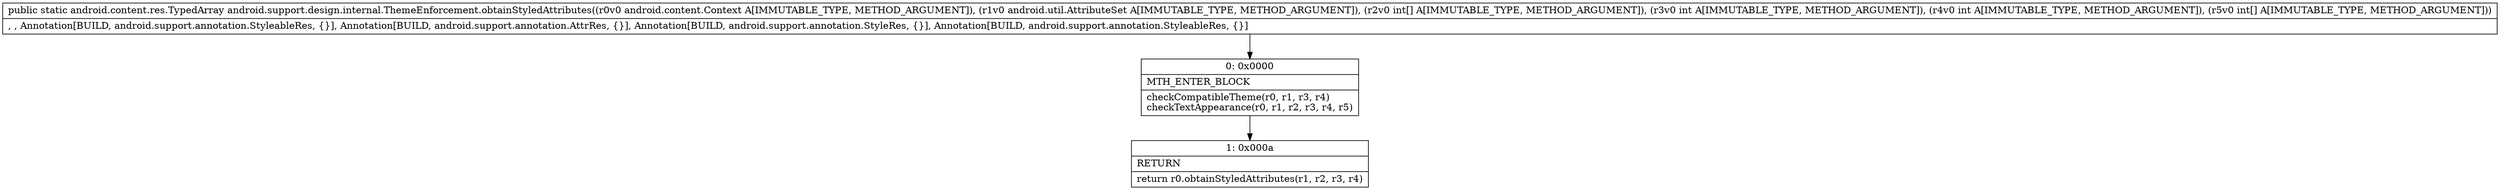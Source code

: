 digraph "CFG forandroid.support.design.internal.ThemeEnforcement.obtainStyledAttributes(Landroid\/content\/Context;Landroid\/util\/AttributeSet;[III[I)Landroid\/content\/res\/TypedArray;" {
Node_0 [shape=record,label="{0\:\ 0x0000|MTH_ENTER_BLOCK\l|checkCompatibleTheme(r0, r1, r3, r4)\lcheckTextAppearance(r0, r1, r2, r3, r4, r5)\l}"];
Node_1 [shape=record,label="{1\:\ 0x000a|RETURN\l|return r0.obtainStyledAttributes(r1, r2, r3, r4)\l}"];
MethodNode[shape=record,label="{public static android.content.res.TypedArray android.support.design.internal.ThemeEnforcement.obtainStyledAttributes((r0v0 android.content.Context A[IMMUTABLE_TYPE, METHOD_ARGUMENT]), (r1v0 android.util.AttributeSet A[IMMUTABLE_TYPE, METHOD_ARGUMENT]), (r2v0 int[] A[IMMUTABLE_TYPE, METHOD_ARGUMENT]), (r3v0 int A[IMMUTABLE_TYPE, METHOD_ARGUMENT]), (r4v0 int A[IMMUTABLE_TYPE, METHOD_ARGUMENT]), (r5v0 int[] A[IMMUTABLE_TYPE, METHOD_ARGUMENT]))  | , , Annotation[BUILD, android.support.annotation.StyleableRes, \{\}], Annotation[BUILD, android.support.annotation.AttrRes, \{\}], Annotation[BUILD, android.support.annotation.StyleRes, \{\}], Annotation[BUILD, android.support.annotation.StyleableRes, \{\}]\l}"];
MethodNode -> Node_0;
Node_0 -> Node_1;
}


